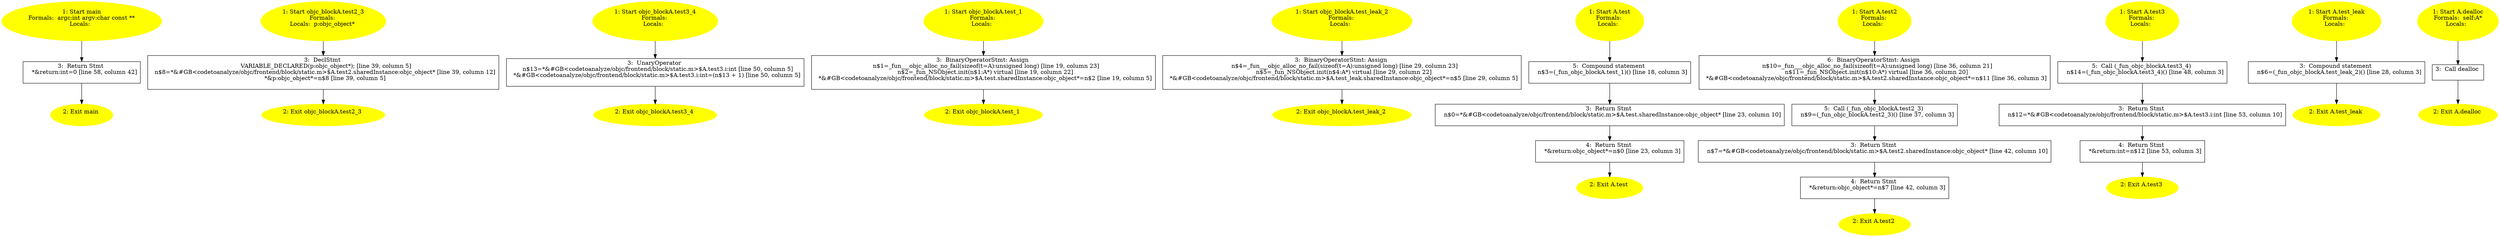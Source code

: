 /* @generated */
digraph cfg {
"main.fad58de7366495db4650cfefac2fcd61_1" [label="1: Start main\nFormals:  argc:int argv:char const **\nLocals:  \n  " color=yellow style=filled]
	

	 "main.fad58de7366495db4650cfefac2fcd61_1" -> "main.fad58de7366495db4650cfefac2fcd61_3" ;
"main.fad58de7366495db4650cfefac2fcd61_2" [label="2: Exit main \n  " color=yellow style=filled]
	

"main.fad58de7366495db4650cfefac2fcd61_3" [label="3:  Return Stmt \n   *&return:int=0 [line 58, column 42]\n " shape="box"]
	

	 "main.fad58de7366495db4650cfefac2fcd61_3" -> "main.fad58de7366495db4650cfefac2fcd61_2" ;
"objc_blockA.test2_3.9e734e5048a7cd48cace952a9e183154_1" [label="1: Start objc_blockA.test2_3\nFormals: \nLocals:  p:objc_object* \n  " color=yellow style=filled]
	

	 "objc_blockA.test2_3.9e734e5048a7cd48cace952a9e183154_1" -> "objc_blockA.test2_3.9e734e5048a7cd48cace952a9e183154_3" ;
"objc_blockA.test2_3.9e734e5048a7cd48cace952a9e183154_2" [label="2: Exit objc_blockA.test2_3 \n  " color=yellow style=filled]
	

"objc_blockA.test2_3.9e734e5048a7cd48cace952a9e183154_3" [label="3:  DeclStmt \n   VARIABLE_DECLARED(p:objc_object*); [line 39, column 5]\n  n$8=*&#GB<codetoanalyze/objc/frontend/block/static.m>$A.test2.sharedInstance:objc_object* [line 39, column 12]\n  *&p:objc_object*=n$8 [line 39, column 5]\n " shape="box"]
	

	 "objc_blockA.test2_3.9e734e5048a7cd48cace952a9e183154_3" -> "objc_blockA.test2_3.9e734e5048a7cd48cace952a9e183154_2" ;
"objc_blockA.test3_4.cf509a07e14b642d4e78e323de50d37f_1" [label="1: Start objc_blockA.test3_4\nFormals: \nLocals:  \n  " color=yellow style=filled]
	

	 "objc_blockA.test3_4.cf509a07e14b642d4e78e323de50d37f_1" -> "objc_blockA.test3_4.cf509a07e14b642d4e78e323de50d37f_3" ;
"objc_blockA.test3_4.cf509a07e14b642d4e78e323de50d37f_2" [label="2: Exit objc_blockA.test3_4 \n  " color=yellow style=filled]
	

"objc_blockA.test3_4.cf509a07e14b642d4e78e323de50d37f_3" [label="3:  UnaryOperator \n   n$13=*&#GB<codetoanalyze/objc/frontend/block/static.m>$A.test3.i:int [line 50, column 5]\n  *&#GB<codetoanalyze/objc/frontend/block/static.m>$A.test3.i:int=(n$13 + 1) [line 50, column 5]\n " shape="box"]
	

	 "objc_blockA.test3_4.cf509a07e14b642d4e78e323de50d37f_3" -> "objc_blockA.test3_4.cf509a07e14b642d4e78e323de50d37f_2" ;
"objc_blockA.test_1.78a4922219b515f90379bfccc4d8771a_1" [label="1: Start objc_blockA.test_1\nFormals: \nLocals:  \n  " color=yellow style=filled]
	

	 "objc_blockA.test_1.78a4922219b515f90379bfccc4d8771a_1" -> "objc_blockA.test_1.78a4922219b515f90379bfccc4d8771a_3" ;
"objc_blockA.test_1.78a4922219b515f90379bfccc4d8771a_2" [label="2: Exit objc_blockA.test_1 \n  " color=yellow style=filled]
	

"objc_blockA.test_1.78a4922219b515f90379bfccc4d8771a_3" [label="3:  BinaryOperatorStmt: Assign \n   n$1=_fun___objc_alloc_no_fail(sizeof(t=A):unsigned long) [line 19, column 23]\n  n$2=_fun_NSObject.init(n$1:A*) virtual [line 19, column 22]\n  *&#GB<codetoanalyze/objc/frontend/block/static.m>$A.test.sharedInstance:objc_object*=n$2 [line 19, column 5]\n " shape="box"]
	

	 "objc_blockA.test_1.78a4922219b515f90379bfccc4d8771a_3" -> "objc_blockA.test_1.78a4922219b515f90379bfccc4d8771a_2" ;
"objc_blockA.test_leak_2.283de372da56cae6e3edcf8db6c39b92_1" [label="1: Start objc_blockA.test_leak_2\nFormals: \nLocals:  \n  " color=yellow style=filled]
	

	 "objc_blockA.test_leak_2.283de372da56cae6e3edcf8db6c39b92_1" -> "objc_blockA.test_leak_2.283de372da56cae6e3edcf8db6c39b92_3" ;
"objc_blockA.test_leak_2.283de372da56cae6e3edcf8db6c39b92_2" [label="2: Exit objc_blockA.test_leak_2 \n  " color=yellow style=filled]
	

"objc_blockA.test_leak_2.283de372da56cae6e3edcf8db6c39b92_3" [label="3:  BinaryOperatorStmt: Assign \n   n$4=_fun___objc_alloc_no_fail(sizeof(t=A):unsigned long) [line 29, column 23]\n  n$5=_fun_NSObject.init(n$4:A*) virtual [line 29, column 22]\n  *&#GB<codetoanalyze/objc/frontend/block/static.m>$A.test_leak.sharedInstance:objc_object*=n$5 [line 29, column 5]\n " shape="box"]
	

	 "objc_blockA.test_leak_2.283de372da56cae6e3edcf8db6c39b92_3" -> "objc_blockA.test_leak_2.283de372da56cae6e3edcf8db6c39b92_2" ;
"test#A#class.c69ae9e6be36a2eeb5dcbaa1187c354d_1" [label="1: Start A.test\nFormals: \nLocals:  \n  " color=yellow style=filled]
	

	 "test#A#class.c69ae9e6be36a2eeb5dcbaa1187c354d_1" -> "test#A#class.c69ae9e6be36a2eeb5dcbaa1187c354d_5" ;
"test#A#class.c69ae9e6be36a2eeb5dcbaa1187c354d_2" [label="2: Exit A.test \n  " color=yellow style=filled]
	

"test#A#class.c69ae9e6be36a2eeb5dcbaa1187c354d_3" [label="3:  Return Stmt \n   n$0=*&#GB<codetoanalyze/objc/frontend/block/static.m>$A.test.sharedInstance:objc_object* [line 23, column 10]\n " shape="box"]
	

	 "test#A#class.c69ae9e6be36a2eeb5dcbaa1187c354d_3" -> "test#A#class.c69ae9e6be36a2eeb5dcbaa1187c354d_4" ;
"test#A#class.c69ae9e6be36a2eeb5dcbaa1187c354d_4" [label="4:  Return Stmt \n   *&return:objc_object*=n$0 [line 23, column 3]\n " shape="box"]
	

	 "test#A#class.c69ae9e6be36a2eeb5dcbaa1187c354d_4" -> "test#A#class.c69ae9e6be36a2eeb5dcbaa1187c354d_2" ;
"test#A#class.c69ae9e6be36a2eeb5dcbaa1187c354d_5" [label="5:  Compound statement \n   n$3=(_fun_objc_blockA.test_1)() [line 18, column 3]\n " shape="box"]
	

	 "test#A#class.c69ae9e6be36a2eeb5dcbaa1187c354d_5" -> "test#A#class.c69ae9e6be36a2eeb5dcbaa1187c354d_3" ;
"test2#A#class.ce50cb13c3345decc567dd4eb6124604_1" [label="1: Start A.test2\nFormals: \nLocals:  \n  " color=yellow style=filled]
	

	 "test2#A#class.ce50cb13c3345decc567dd4eb6124604_1" -> "test2#A#class.ce50cb13c3345decc567dd4eb6124604_6" ;
"test2#A#class.ce50cb13c3345decc567dd4eb6124604_2" [label="2: Exit A.test2 \n  " color=yellow style=filled]
	

"test2#A#class.ce50cb13c3345decc567dd4eb6124604_3" [label="3:  Return Stmt \n   n$7=*&#GB<codetoanalyze/objc/frontend/block/static.m>$A.test2.sharedInstance:objc_object* [line 42, column 10]\n " shape="box"]
	

	 "test2#A#class.ce50cb13c3345decc567dd4eb6124604_3" -> "test2#A#class.ce50cb13c3345decc567dd4eb6124604_4" ;
"test2#A#class.ce50cb13c3345decc567dd4eb6124604_4" [label="4:  Return Stmt \n   *&return:objc_object*=n$7 [line 42, column 3]\n " shape="box"]
	

	 "test2#A#class.ce50cb13c3345decc567dd4eb6124604_4" -> "test2#A#class.ce50cb13c3345decc567dd4eb6124604_2" ;
"test2#A#class.ce50cb13c3345decc567dd4eb6124604_5" [label="5:  Call (_fun_objc_blockA.test2_3) \n   n$9=(_fun_objc_blockA.test2_3)() [line 37, column 3]\n " shape="box"]
	

	 "test2#A#class.ce50cb13c3345decc567dd4eb6124604_5" -> "test2#A#class.ce50cb13c3345decc567dd4eb6124604_3" ;
"test2#A#class.ce50cb13c3345decc567dd4eb6124604_6" [label="6:  BinaryOperatorStmt: Assign \n   n$10=_fun___objc_alloc_no_fail(sizeof(t=A):unsigned long) [line 36, column 21]\n  n$11=_fun_NSObject.init(n$10:A*) virtual [line 36, column 20]\n  *&#GB<codetoanalyze/objc/frontend/block/static.m>$A.test2.sharedInstance:objc_object*=n$11 [line 36, column 3]\n " shape="box"]
	

	 "test2#A#class.ce50cb13c3345decc567dd4eb6124604_6" -> "test2#A#class.ce50cb13c3345decc567dd4eb6124604_5" ;
"test3#A#class.041e0eaf033ae8cfa2af48253dfb07ee_1" [label="1: Start A.test3\nFormals: \nLocals:  \n  " color=yellow style=filled]
	

	 "test3#A#class.041e0eaf033ae8cfa2af48253dfb07ee_1" -> "test3#A#class.041e0eaf033ae8cfa2af48253dfb07ee_5" ;
"test3#A#class.041e0eaf033ae8cfa2af48253dfb07ee_2" [label="2: Exit A.test3 \n  " color=yellow style=filled]
	

"test3#A#class.041e0eaf033ae8cfa2af48253dfb07ee_3" [label="3:  Return Stmt \n   n$12=*&#GB<codetoanalyze/objc/frontend/block/static.m>$A.test3.i:int [line 53, column 10]\n " shape="box"]
	

	 "test3#A#class.041e0eaf033ae8cfa2af48253dfb07ee_3" -> "test3#A#class.041e0eaf033ae8cfa2af48253dfb07ee_4" ;
"test3#A#class.041e0eaf033ae8cfa2af48253dfb07ee_4" [label="4:  Return Stmt \n   *&return:int=n$12 [line 53, column 3]\n " shape="box"]
	

	 "test3#A#class.041e0eaf033ae8cfa2af48253dfb07ee_4" -> "test3#A#class.041e0eaf033ae8cfa2af48253dfb07ee_2" ;
"test3#A#class.041e0eaf033ae8cfa2af48253dfb07ee_5" [label="5:  Call (_fun_objc_blockA.test3_4) \n   n$14=(_fun_objc_blockA.test3_4)() [line 48, column 3]\n " shape="box"]
	

	 "test3#A#class.041e0eaf033ae8cfa2af48253dfb07ee_5" -> "test3#A#class.041e0eaf033ae8cfa2af48253dfb07ee_3" ;
"test_leak#A#class.8240788aa53244827857be0e92d27671_1" [label="1: Start A.test_leak\nFormals: \nLocals:  \n  " color=yellow style=filled]
	

	 "test_leak#A#class.8240788aa53244827857be0e92d27671_1" -> "test_leak#A#class.8240788aa53244827857be0e92d27671_3" ;
"test_leak#A#class.8240788aa53244827857be0e92d27671_2" [label="2: Exit A.test_leak \n  " color=yellow style=filled]
	

"test_leak#A#class.8240788aa53244827857be0e92d27671_3" [label="3:  Compound statement \n   n$6=(_fun_objc_blockA.test_leak_2)() [line 28, column 3]\n " shape="box"]
	

	 "test_leak#A#class.8240788aa53244827857be0e92d27671_3" -> "test_leak#A#class.8240788aa53244827857be0e92d27671_2" ;
"dealloc#A#instance.55ac864e91dcd5d484e8ab7d8eb94fcb_1" [label="1: Start A.dealloc\nFormals:  self:A*\nLocals:  \n  " color=yellow style=filled]
	

	 "dealloc#A#instance.55ac864e91dcd5d484e8ab7d8eb94fcb_1" -> "dealloc#A#instance.55ac864e91dcd5d484e8ab7d8eb94fcb_3" ;
"dealloc#A#instance.55ac864e91dcd5d484e8ab7d8eb94fcb_2" [label="2: Exit A.dealloc \n  " color=yellow style=filled]
	

"dealloc#A#instance.55ac864e91dcd5d484e8ab7d8eb94fcb_3" [label="3:  Call dealloc \n  " shape="box"]
	

	 "dealloc#A#instance.55ac864e91dcd5d484e8ab7d8eb94fcb_3" -> "dealloc#A#instance.55ac864e91dcd5d484e8ab7d8eb94fcb_2" ;
}
